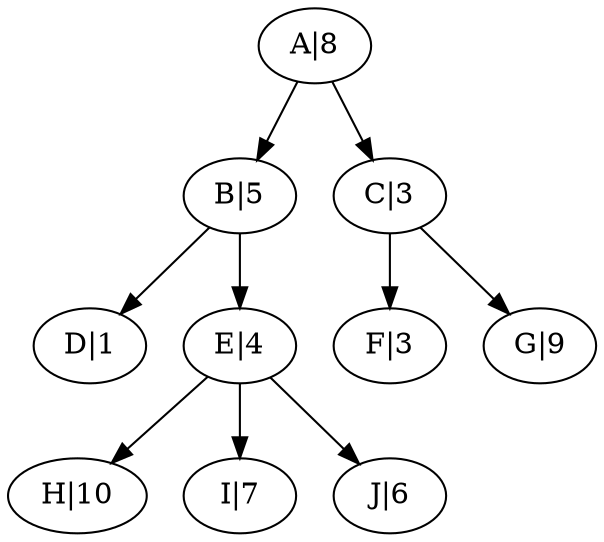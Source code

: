 digraph G {
	"A|8" -> "B|5";
	"A|8" -> "C|3";
	"B|5" -> "D|1";
	"B|5" -> "E|4";
	"E|4" -> "H|10";
	"E|4" -> "I|7";
	"E|4" -> "J|6";
	"C|3" -> "F|3";
	"C|3" -> "G|9";
}
